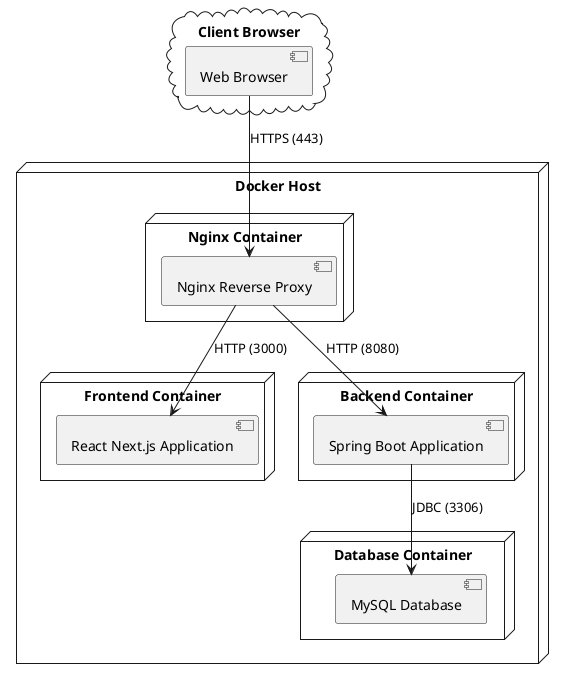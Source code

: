 @startuml

!define DOCKERIMG(img) <img:docker.png>{img}
!define NODEIMG(img) <img:node.png>{img}
!define NGINXIMG(img) <img:nginx.png>{img}
!define MYSQLIMG(img) <img:mysql.png>{img}
!define JAVAIMG(img) <img:java.png>{img}

skinparam componentStyle uml2
skinparam backgroundColor white
skinparam handwritten false

node "Docker Host" {
    node "Frontend Container" as frontend {
        [React Next.js Application] as nextjs
    }

    node "Backend Container" as backend {
        [Spring Boot Application] as spring
    }

    node "Database Container" as db {
        [MySQL Database] as mysql
    }

    node "Nginx Container" as nginx {
        [Nginx Reverse Proxy] as nginx_proxy
    }
}

cloud "Client Browser" {
    [Web Browser] as browser
}

browser --> nginx_proxy : HTTPS (443)
nginx_proxy --> nextjs : HTTP (3000)
nginx_proxy --> spring : HTTP (8080)
spring --> mysql : JDBC (3306)

@enduml 